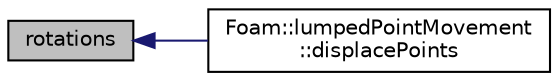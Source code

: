digraph "rotations"
{
  bgcolor="transparent";
  edge [fontname="Helvetica",fontsize="10",labelfontname="Helvetica",labelfontsize="10"];
  node [fontname="Helvetica",fontsize="10",shape=record];
  rankdir="LR";
  Node1 [label="rotations",height=0.2,width=0.4,color="black", fillcolor="grey75", style="filled" fontcolor="black"];
  Node1 -> Node2 [dir="back",color="midnightblue",fontsize="10",style="solid",fontname="Helvetica"];
  Node2 [label="Foam::lumpedPointMovement\l::displacePoints",height=0.2,width=0.4,color="black",URL="$classFoam_1_1lumpedPointMovement.html#a9d0d5a6364e3dab6dcecfed067dab6ea",tooltip="Displace points according to specified state. "];
}
